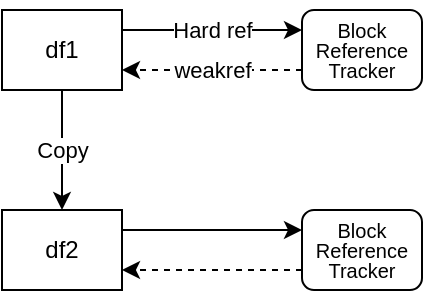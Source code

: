 <mxfile version="21.1.2" type="device">
  <diagram name="Page-1" id="MT_eSa0acJeNsID9RUIV">
    <mxGraphModel dx="293" dy="172" grid="1" gridSize="10" guides="1" tooltips="1" connect="1" arrows="1" fold="1" page="1" pageScale="1" pageWidth="850" pageHeight="1100" math="0" shadow="0">
      <root>
        <mxCell id="0" />
        <mxCell id="1" parent="0" />
        <mxCell id="NRAe5ARmB8Q0SLDfqDeR-1" value="df1" style="rounded=0;whiteSpace=wrap;html=1;" parent="1" vertex="1">
          <mxGeometry x="40" y="40" width="60" height="40" as="geometry" />
        </mxCell>
        <mxCell id="NRAe5ARmB8Q0SLDfqDeR-2" value="df2" style="rounded=0;whiteSpace=wrap;html=1;" parent="1" vertex="1">
          <mxGeometry x="40" y="140" width="60" height="40" as="geometry" />
        </mxCell>
        <mxCell id="NRAe5ARmB8Q0SLDfqDeR-3" value="" style="endArrow=classic;html=1;rounded=0;exitX=0.5;exitY=1;exitDx=0;exitDy=0;entryX=0.5;entryY=0;entryDx=0;entryDy=0;" parent="1" source="NRAe5ARmB8Q0SLDfqDeR-1" target="NRAe5ARmB8Q0SLDfqDeR-2" edge="1">
          <mxGeometry relative="1" as="geometry">
            <mxPoint x="150" y="100" as="sourcePoint" />
            <mxPoint x="250" y="100" as="targetPoint" />
          </mxGeometry>
        </mxCell>
        <mxCell id="NRAe5ARmB8Q0SLDfqDeR-4" value="Copy" style="edgeLabel;resizable=0;html=1;align=center;verticalAlign=middle;" parent="NRAe5ARmB8Q0SLDfqDeR-3" connectable="0" vertex="1">
          <mxGeometry relative="1" as="geometry" />
        </mxCell>
        <mxCell id="NRAe5ARmB8Q0SLDfqDeR-5" value="&lt;p style=&quot;line-height: 100%; font-size: 10px;&quot;&gt;&lt;font style=&quot;font-size: 10px;&quot;&gt;Block Reference Tracker&lt;/font&gt;&lt;/p&gt;" style="rounded=1;whiteSpace=wrap;html=1;" parent="1" vertex="1">
          <mxGeometry x="190" y="40" width="60" height="40" as="geometry" />
        </mxCell>
        <mxCell id="NRAe5ARmB8Q0SLDfqDeR-6" value="" style="endArrow=classic;html=1;rounded=0;exitX=1;exitY=0.25;exitDx=0;exitDy=0;entryX=0;entryY=0.25;entryDx=0;entryDy=0;" parent="1" source="NRAe5ARmB8Q0SLDfqDeR-1" target="NRAe5ARmB8Q0SLDfqDeR-5" edge="1">
          <mxGeometry relative="1" as="geometry">
            <mxPoint x="260" y="240" as="sourcePoint" />
            <mxPoint x="360" y="240" as="targetPoint" />
          </mxGeometry>
        </mxCell>
        <mxCell id="NRAe5ARmB8Q0SLDfqDeR-7" value="&lt;div&gt;Hard ref&lt;/div&gt;" style="edgeLabel;resizable=0;html=1;align=center;verticalAlign=middle;" parent="NRAe5ARmB8Q0SLDfqDeR-6" connectable="0" vertex="1">
          <mxGeometry relative="1" as="geometry" />
        </mxCell>
        <mxCell id="NRAe5ARmB8Q0SLDfqDeR-8" value="" style="endArrow=classic;html=1;rounded=0;exitX=0;exitY=0.75;exitDx=0;exitDy=0;entryX=1;entryY=0.75;entryDx=0;entryDy=0;dashed=1;" parent="1" source="NRAe5ARmB8Q0SLDfqDeR-5" target="NRAe5ARmB8Q0SLDfqDeR-1" edge="1">
          <mxGeometry relative="1" as="geometry">
            <mxPoint x="260" y="240" as="sourcePoint" />
            <mxPoint x="360" y="240" as="targetPoint" />
          </mxGeometry>
        </mxCell>
        <mxCell id="NRAe5ARmB8Q0SLDfqDeR-9" value="weakref" style="edgeLabel;resizable=0;html=1;align=center;verticalAlign=middle;" parent="NRAe5ARmB8Q0SLDfqDeR-8" connectable="0" vertex="1">
          <mxGeometry relative="1" as="geometry" />
        </mxCell>
        <mxCell id="NRAe5ARmB8Q0SLDfqDeR-11" value="&lt;p style=&quot;line-height: 100%; font-size: 10px;&quot;&gt;&lt;font style=&quot;font-size: 10px;&quot;&gt;Block Reference Tracker&lt;/font&gt;&lt;/p&gt;" style="rounded=1;whiteSpace=wrap;html=1;" parent="1" vertex="1">
          <mxGeometry x="190" y="140" width="60" height="40" as="geometry" />
        </mxCell>
        <mxCell id="NRAe5ARmB8Q0SLDfqDeR-12" value="" style="endArrow=classic;html=1;rounded=0;entryX=0;entryY=0.25;entryDx=0;entryDy=0;exitX=1;exitY=0.25;exitDx=0;exitDy=0;" parent="1" source="NRAe5ARmB8Q0SLDfqDeR-2" target="NRAe5ARmB8Q0SLDfqDeR-11" edge="1">
          <mxGeometry relative="1" as="geometry">
            <mxPoint x="130" y="120" as="sourcePoint" />
            <mxPoint x="360" y="340" as="targetPoint" />
          </mxGeometry>
        </mxCell>
        <mxCell id="NRAe5ARmB8Q0SLDfqDeR-14" value="" style="endArrow=classic;html=1;rounded=0;exitX=0;exitY=0.75;exitDx=0;exitDy=0;dashed=1;entryX=1;entryY=0.75;entryDx=0;entryDy=0;" parent="1" source="NRAe5ARmB8Q0SLDfqDeR-11" target="NRAe5ARmB8Q0SLDfqDeR-2" edge="1">
          <mxGeometry relative="1" as="geometry">
            <mxPoint x="260" y="340" as="sourcePoint" />
            <mxPoint x="140" y="220" as="targetPoint" />
          </mxGeometry>
        </mxCell>
      </root>
    </mxGraphModel>
  </diagram>
</mxfile>
